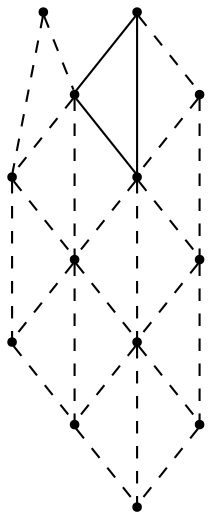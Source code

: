 graph G {
node [
shape=point];
0[label=0];
1[label=1];
2[label=10];
3[label=11];
4[label=12];
5[label=2];
6[label=3];
7[label=4];
8[label=5];
9[label=6];
10[label=7];
11[label=8];
12[label=9];
0--5 [style=dashed];
0--6 [style=dashed];
1--5 [style=solid];
1--7 [style=dashed];
1--8 [style=solid];
5--6 [style=dashed];
5--8 [style=solid];
5--9 [style=dashed];
6--9 [style=dashed];
6--10 [style=dashed];
7--8 [style=dashed];
7--11 [style=dashed];
8--9 [style=dashed];
8--11 [style=dashed];
8--12 [style=dashed];
9--10 [style=dashed];
9--12 [style=dashed];
9--2 [style=dashed];
10--2 [style=dashed];
11--12 [style=dashed];
11--3 [style=dashed];
12--2 [style=dashed];
12--3 [style=dashed];
12--4 [style=dashed];
2--4 [style=dashed];
3--4 [style=dashed];
}
